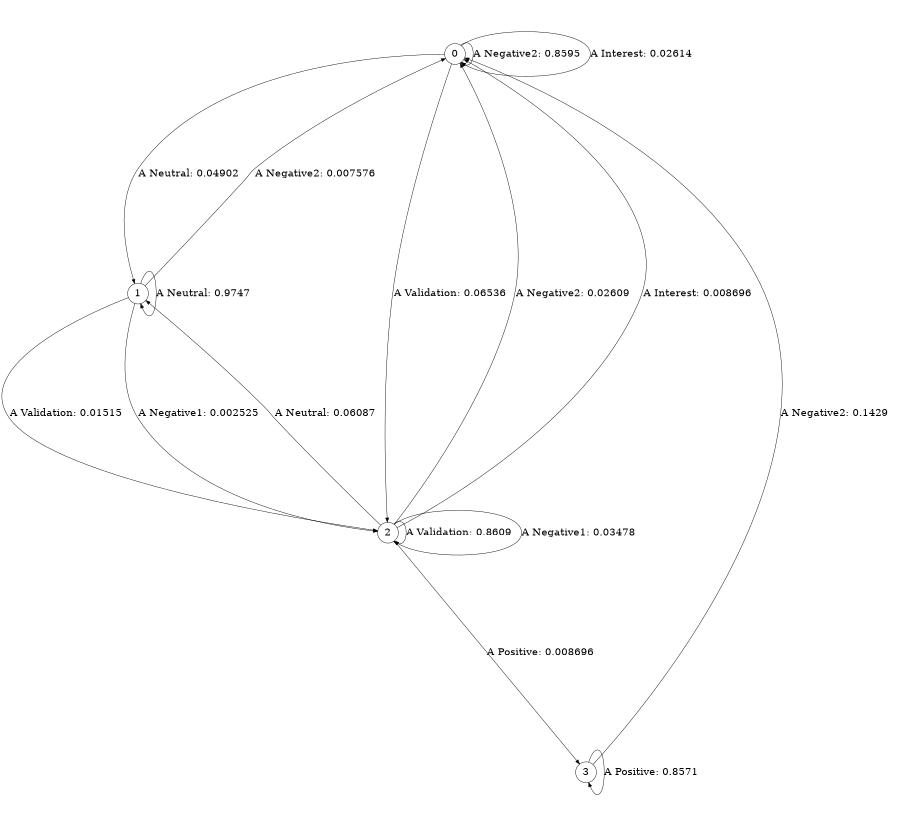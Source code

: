 digraph r2_cssr {
size = "6,8.5";
ratio = "fill";
node [shape = circle];
node [fontsize = 24];
edge [fontsize = 24];
0 -> 0 [label = "A Negative2: 0.8595   "];
0 -> 1 [label = "A Neutral: 0.04902  "];
0 -> 2 [label = "A Validation: 0.06536  "];
0 -> 0 [label = "A Interest: 0.02614  "];
1 -> 0 [label = "A Negative2: 0.007576  "];
1 -> 1 [label = "A Neutral: 0.9747   "];
1 -> 2 [label = "A Validation: 0.01515  "];
1 -> 2 [label = "A Negative1: 0.002525  "];
2 -> 0 [label = "A Negative2: 0.02609  "];
2 -> 1 [label = "A Neutral: 0.06087  "];
2 -> 2 [label = "A Validation: 0.8609   "];
2 -> 2 [label = "A Negative1: 0.03478  "];
2 -> 3 [label = "A Positive: 0.008696  "];
2 -> 0 [label = "A Interest: 0.008696  "];
3 -> 0 [label = "A Negative2: 0.1429   "];
3 -> 3 [label = "A Positive: 0.8571   "];
} 